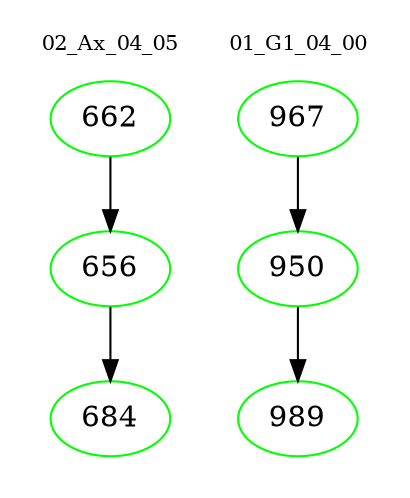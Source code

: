 digraph{
subgraph cluster_0 {
color = white
label = "02_Ax_04_05";
fontsize=10;
T0_662 [label="662", color="green"]
T0_662 -> T0_656 [color="black"]
T0_656 [label="656", color="green"]
T0_656 -> T0_684 [color="black"]
T0_684 [label="684", color="green"]
}
subgraph cluster_1 {
color = white
label = "01_G1_04_00";
fontsize=10;
T1_967 [label="967", color="green"]
T1_967 -> T1_950 [color="black"]
T1_950 [label="950", color="green"]
T1_950 -> T1_989 [color="black"]
T1_989 [label="989", color="green"]
}
}
